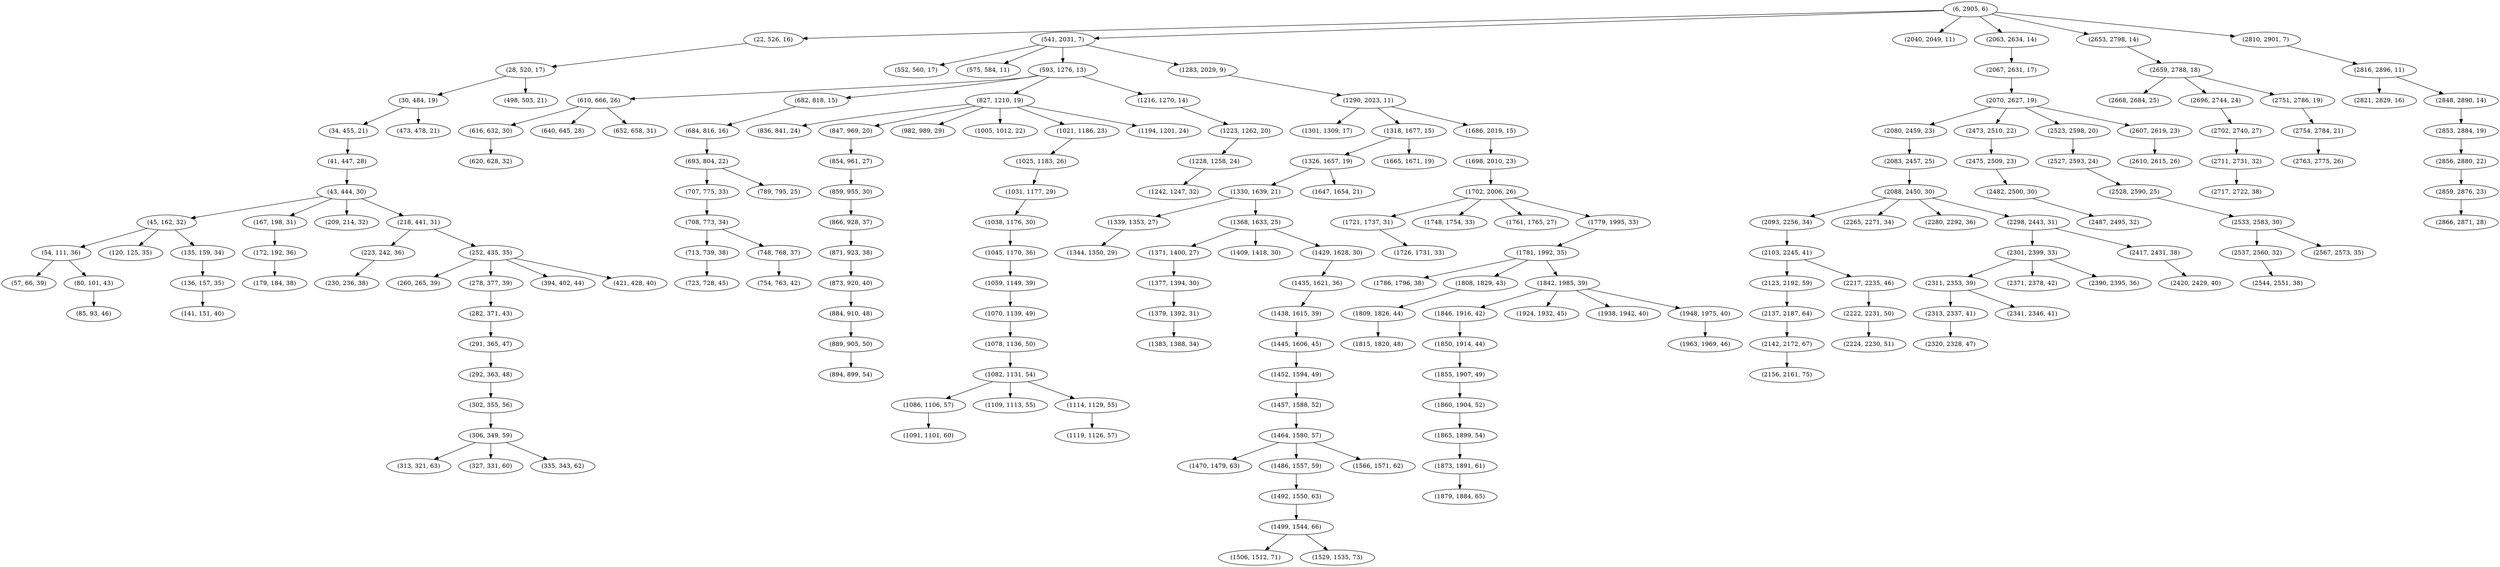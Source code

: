 digraph tree {
    "(6, 2905, 6)";
    "(22, 526, 16)";
    "(28, 520, 17)";
    "(30, 484, 19)";
    "(34, 455, 21)";
    "(41, 447, 28)";
    "(43, 444, 30)";
    "(45, 162, 32)";
    "(54, 111, 36)";
    "(57, 66, 39)";
    "(80, 101, 43)";
    "(85, 93, 46)";
    "(120, 125, 35)";
    "(135, 159, 34)";
    "(136, 157, 35)";
    "(141, 151, 40)";
    "(167, 198, 31)";
    "(172, 192, 36)";
    "(179, 184, 38)";
    "(209, 214, 32)";
    "(218, 441, 31)";
    "(223, 242, 36)";
    "(230, 236, 38)";
    "(252, 435, 35)";
    "(260, 265, 39)";
    "(278, 377, 39)";
    "(282, 371, 43)";
    "(291, 365, 47)";
    "(292, 363, 48)";
    "(302, 355, 56)";
    "(306, 349, 59)";
    "(313, 321, 63)";
    "(327, 331, 60)";
    "(335, 343, 62)";
    "(394, 402, 44)";
    "(421, 428, 40)";
    "(473, 478, 21)";
    "(498, 503, 21)";
    "(541, 2031, 7)";
    "(552, 560, 17)";
    "(575, 584, 11)";
    "(593, 1276, 13)";
    "(610, 666, 26)";
    "(616, 632, 30)";
    "(620, 628, 32)";
    "(640, 645, 28)";
    "(652, 658, 31)";
    "(682, 818, 15)";
    "(684, 816, 16)";
    "(693, 804, 22)";
    "(707, 775, 33)";
    "(708, 773, 34)";
    "(713, 739, 38)";
    "(723, 728, 45)";
    "(748, 768, 37)";
    "(754, 763, 42)";
    "(789, 795, 25)";
    "(827, 1210, 19)";
    "(836, 841, 24)";
    "(847, 969, 20)";
    "(854, 961, 27)";
    "(859, 955, 30)";
    "(866, 928, 37)";
    "(871, 923, 38)";
    "(873, 920, 40)";
    "(884, 910, 48)";
    "(889, 905, 50)";
    "(894, 899, 54)";
    "(982, 989, 29)";
    "(1005, 1012, 22)";
    "(1021, 1186, 23)";
    "(1025, 1183, 26)";
    "(1031, 1177, 29)";
    "(1038, 1176, 30)";
    "(1045, 1170, 36)";
    "(1059, 1149, 39)";
    "(1070, 1139, 49)";
    "(1078, 1136, 50)";
    "(1082, 1131, 54)";
    "(1086, 1106, 57)";
    "(1091, 1101, 60)";
    "(1109, 1113, 55)";
    "(1114, 1129, 55)";
    "(1119, 1126, 57)";
    "(1194, 1201, 24)";
    "(1216, 1270, 14)";
    "(1223, 1262, 20)";
    "(1228, 1258, 24)";
    "(1242, 1247, 32)";
    "(1283, 2029, 9)";
    "(1290, 2023, 11)";
    "(1301, 1309, 17)";
    "(1318, 1677, 15)";
    "(1326, 1657, 19)";
    "(1330, 1639, 21)";
    "(1339, 1353, 27)";
    "(1344, 1350, 29)";
    "(1368, 1633, 25)";
    "(1371, 1400, 27)";
    "(1377, 1394, 30)";
    "(1379, 1392, 31)";
    "(1383, 1388, 34)";
    "(1409, 1418, 30)";
    "(1429, 1628, 30)";
    "(1435, 1621, 36)";
    "(1438, 1615, 39)";
    "(1445, 1606, 45)";
    "(1452, 1594, 49)";
    "(1457, 1588, 52)";
    "(1464, 1580, 57)";
    "(1470, 1479, 63)";
    "(1486, 1557, 59)";
    "(1492, 1550, 63)";
    "(1499, 1544, 66)";
    "(1506, 1512, 71)";
    "(1529, 1535, 73)";
    "(1566, 1571, 62)";
    "(1647, 1654, 21)";
    "(1665, 1671, 19)";
    "(1686, 2019, 15)";
    "(1698, 2010, 23)";
    "(1702, 2006, 26)";
    "(1721, 1737, 31)";
    "(1726, 1731, 33)";
    "(1748, 1754, 33)";
    "(1761, 1765, 27)";
    "(1779, 1995, 33)";
    "(1781, 1992, 35)";
    "(1786, 1796, 38)";
    "(1808, 1829, 43)";
    "(1809, 1826, 44)";
    "(1815, 1820, 48)";
    "(1842, 1985, 39)";
    "(1846, 1916, 42)";
    "(1850, 1914, 44)";
    "(1855, 1907, 49)";
    "(1860, 1904, 52)";
    "(1865, 1899, 54)";
    "(1873, 1891, 61)";
    "(1879, 1884, 65)";
    "(1924, 1932, 45)";
    "(1938, 1942, 40)";
    "(1948, 1975, 40)";
    "(1963, 1969, 46)";
    "(2040, 2049, 11)";
    "(2063, 2634, 14)";
    "(2067, 2631, 17)";
    "(2070, 2627, 19)";
    "(2080, 2459, 23)";
    "(2083, 2457, 25)";
    "(2088, 2450, 30)";
    "(2093, 2256, 34)";
    "(2103, 2245, 41)";
    "(2123, 2192, 59)";
    "(2137, 2187, 64)";
    "(2142, 2172, 67)";
    "(2156, 2161, 75)";
    "(2217, 2235, 46)";
    "(2222, 2231, 50)";
    "(2224, 2230, 51)";
    "(2265, 2271, 34)";
    "(2280, 2292, 36)";
    "(2298, 2443, 31)";
    "(2301, 2399, 33)";
    "(2311, 2353, 39)";
    "(2313, 2337, 41)";
    "(2320, 2328, 47)";
    "(2341, 2346, 41)";
    "(2371, 2378, 42)";
    "(2390, 2395, 36)";
    "(2417, 2431, 38)";
    "(2420, 2429, 40)";
    "(2473, 2510, 22)";
    "(2475, 2509, 23)";
    "(2482, 2500, 30)";
    "(2487, 2495, 32)";
    "(2523, 2598, 20)";
    "(2527, 2593, 24)";
    "(2528, 2590, 25)";
    "(2533, 2583, 30)";
    "(2537, 2560, 32)";
    "(2544, 2551, 38)";
    "(2567, 2573, 35)";
    "(2607, 2619, 23)";
    "(2610, 2615, 26)";
    "(2653, 2798, 14)";
    "(2659, 2788, 18)";
    "(2668, 2684, 25)";
    "(2696, 2744, 24)";
    "(2702, 2740, 27)";
    "(2711, 2731, 32)";
    "(2717, 2722, 38)";
    "(2751, 2786, 19)";
    "(2754, 2784, 21)";
    "(2763, 2775, 26)";
    "(2810, 2901, 7)";
    "(2816, 2896, 11)";
    "(2821, 2829, 16)";
    "(2848, 2890, 14)";
    "(2853, 2884, 19)";
    "(2856, 2880, 22)";
    "(2859, 2876, 23)";
    "(2866, 2871, 28)";
    "(6, 2905, 6)" -> "(22, 526, 16)";
    "(6, 2905, 6)" -> "(541, 2031, 7)";
    "(6, 2905, 6)" -> "(2040, 2049, 11)";
    "(6, 2905, 6)" -> "(2063, 2634, 14)";
    "(6, 2905, 6)" -> "(2653, 2798, 14)";
    "(6, 2905, 6)" -> "(2810, 2901, 7)";
    "(22, 526, 16)" -> "(28, 520, 17)";
    "(28, 520, 17)" -> "(30, 484, 19)";
    "(28, 520, 17)" -> "(498, 503, 21)";
    "(30, 484, 19)" -> "(34, 455, 21)";
    "(30, 484, 19)" -> "(473, 478, 21)";
    "(34, 455, 21)" -> "(41, 447, 28)";
    "(41, 447, 28)" -> "(43, 444, 30)";
    "(43, 444, 30)" -> "(45, 162, 32)";
    "(43, 444, 30)" -> "(167, 198, 31)";
    "(43, 444, 30)" -> "(209, 214, 32)";
    "(43, 444, 30)" -> "(218, 441, 31)";
    "(45, 162, 32)" -> "(54, 111, 36)";
    "(45, 162, 32)" -> "(120, 125, 35)";
    "(45, 162, 32)" -> "(135, 159, 34)";
    "(54, 111, 36)" -> "(57, 66, 39)";
    "(54, 111, 36)" -> "(80, 101, 43)";
    "(80, 101, 43)" -> "(85, 93, 46)";
    "(135, 159, 34)" -> "(136, 157, 35)";
    "(136, 157, 35)" -> "(141, 151, 40)";
    "(167, 198, 31)" -> "(172, 192, 36)";
    "(172, 192, 36)" -> "(179, 184, 38)";
    "(218, 441, 31)" -> "(223, 242, 36)";
    "(218, 441, 31)" -> "(252, 435, 35)";
    "(223, 242, 36)" -> "(230, 236, 38)";
    "(252, 435, 35)" -> "(260, 265, 39)";
    "(252, 435, 35)" -> "(278, 377, 39)";
    "(252, 435, 35)" -> "(394, 402, 44)";
    "(252, 435, 35)" -> "(421, 428, 40)";
    "(278, 377, 39)" -> "(282, 371, 43)";
    "(282, 371, 43)" -> "(291, 365, 47)";
    "(291, 365, 47)" -> "(292, 363, 48)";
    "(292, 363, 48)" -> "(302, 355, 56)";
    "(302, 355, 56)" -> "(306, 349, 59)";
    "(306, 349, 59)" -> "(313, 321, 63)";
    "(306, 349, 59)" -> "(327, 331, 60)";
    "(306, 349, 59)" -> "(335, 343, 62)";
    "(541, 2031, 7)" -> "(552, 560, 17)";
    "(541, 2031, 7)" -> "(575, 584, 11)";
    "(541, 2031, 7)" -> "(593, 1276, 13)";
    "(541, 2031, 7)" -> "(1283, 2029, 9)";
    "(593, 1276, 13)" -> "(610, 666, 26)";
    "(593, 1276, 13)" -> "(682, 818, 15)";
    "(593, 1276, 13)" -> "(827, 1210, 19)";
    "(593, 1276, 13)" -> "(1216, 1270, 14)";
    "(610, 666, 26)" -> "(616, 632, 30)";
    "(610, 666, 26)" -> "(640, 645, 28)";
    "(610, 666, 26)" -> "(652, 658, 31)";
    "(616, 632, 30)" -> "(620, 628, 32)";
    "(682, 818, 15)" -> "(684, 816, 16)";
    "(684, 816, 16)" -> "(693, 804, 22)";
    "(693, 804, 22)" -> "(707, 775, 33)";
    "(693, 804, 22)" -> "(789, 795, 25)";
    "(707, 775, 33)" -> "(708, 773, 34)";
    "(708, 773, 34)" -> "(713, 739, 38)";
    "(708, 773, 34)" -> "(748, 768, 37)";
    "(713, 739, 38)" -> "(723, 728, 45)";
    "(748, 768, 37)" -> "(754, 763, 42)";
    "(827, 1210, 19)" -> "(836, 841, 24)";
    "(827, 1210, 19)" -> "(847, 969, 20)";
    "(827, 1210, 19)" -> "(982, 989, 29)";
    "(827, 1210, 19)" -> "(1005, 1012, 22)";
    "(827, 1210, 19)" -> "(1021, 1186, 23)";
    "(827, 1210, 19)" -> "(1194, 1201, 24)";
    "(847, 969, 20)" -> "(854, 961, 27)";
    "(854, 961, 27)" -> "(859, 955, 30)";
    "(859, 955, 30)" -> "(866, 928, 37)";
    "(866, 928, 37)" -> "(871, 923, 38)";
    "(871, 923, 38)" -> "(873, 920, 40)";
    "(873, 920, 40)" -> "(884, 910, 48)";
    "(884, 910, 48)" -> "(889, 905, 50)";
    "(889, 905, 50)" -> "(894, 899, 54)";
    "(1021, 1186, 23)" -> "(1025, 1183, 26)";
    "(1025, 1183, 26)" -> "(1031, 1177, 29)";
    "(1031, 1177, 29)" -> "(1038, 1176, 30)";
    "(1038, 1176, 30)" -> "(1045, 1170, 36)";
    "(1045, 1170, 36)" -> "(1059, 1149, 39)";
    "(1059, 1149, 39)" -> "(1070, 1139, 49)";
    "(1070, 1139, 49)" -> "(1078, 1136, 50)";
    "(1078, 1136, 50)" -> "(1082, 1131, 54)";
    "(1082, 1131, 54)" -> "(1086, 1106, 57)";
    "(1082, 1131, 54)" -> "(1109, 1113, 55)";
    "(1082, 1131, 54)" -> "(1114, 1129, 55)";
    "(1086, 1106, 57)" -> "(1091, 1101, 60)";
    "(1114, 1129, 55)" -> "(1119, 1126, 57)";
    "(1216, 1270, 14)" -> "(1223, 1262, 20)";
    "(1223, 1262, 20)" -> "(1228, 1258, 24)";
    "(1228, 1258, 24)" -> "(1242, 1247, 32)";
    "(1283, 2029, 9)" -> "(1290, 2023, 11)";
    "(1290, 2023, 11)" -> "(1301, 1309, 17)";
    "(1290, 2023, 11)" -> "(1318, 1677, 15)";
    "(1290, 2023, 11)" -> "(1686, 2019, 15)";
    "(1318, 1677, 15)" -> "(1326, 1657, 19)";
    "(1318, 1677, 15)" -> "(1665, 1671, 19)";
    "(1326, 1657, 19)" -> "(1330, 1639, 21)";
    "(1326, 1657, 19)" -> "(1647, 1654, 21)";
    "(1330, 1639, 21)" -> "(1339, 1353, 27)";
    "(1330, 1639, 21)" -> "(1368, 1633, 25)";
    "(1339, 1353, 27)" -> "(1344, 1350, 29)";
    "(1368, 1633, 25)" -> "(1371, 1400, 27)";
    "(1368, 1633, 25)" -> "(1409, 1418, 30)";
    "(1368, 1633, 25)" -> "(1429, 1628, 30)";
    "(1371, 1400, 27)" -> "(1377, 1394, 30)";
    "(1377, 1394, 30)" -> "(1379, 1392, 31)";
    "(1379, 1392, 31)" -> "(1383, 1388, 34)";
    "(1429, 1628, 30)" -> "(1435, 1621, 36)";
    "(1435, 1621, 36)" -> "(1438, 1615, 39)";
    "(1438, 1615, 39)" -> "(1445, 1606, 45)";
    "(1445, 1606, 45)" -> "(1452, 1594, 49)";
    "(1452, 1594, 49)" -> "(1457, 1588, 52)";
    "(1457, 1588, 52)" -> "(1464, 1580, 57)";
    "(1464, 1580, 57)" -> "(1470, 1479, 63)";
    "(1464, 1580, 57)" -> "(1486, 1557, 59)";
    "(1464, 1580, 57)" -> "(1566, 1571, 62)";
    "(1486, 1557, 59)" -> "(1492, 1550, 63)";
    "(1492, 1550, 63)" -> "(1499, 1544, 66)";
    "(1499, 1544, 66)" -> "(1506, 1512, 71)";
    "(1499, 1544, 66)" -> "(1529, 1535, 73)";
    "(1686, 2019, 15)" -> "(1698, 2010, 23)";
    "(1698, 2010, 23)" -> "(1702, 2006, 26)";
    "(1702, 2006, 26)" -> "(1721, 1737, 31)";
    "(1702, 2006, 26)" -> "(1748, 1754, 33)";
    "(1702, 2006, 26)" -> "(1761, 1765, 27)";
    "(1702, 2006, 26)" -> "(1779, 1995, 33)";
    "(1721, 1737, 31)" -> "(1726, 1731, 33)";
    "(1779, 1995, 33)" -> "(1781, 1992, 35)";
    "(1781, 1992, 35)" -> "(1786, 1796, 38)";
    "(1781, 1992, 35)" -> "(1808, 1829, 43)";
    "(1781, 1992, 35)" -> "(1842, 1985, 39)";
    "(1808, 1829, 43)" -> "(1809, 1826, 44)";
    "(1809, 1826, 44)" -> "(1815, 1820, 48)";
    "(1842, 1985, 39)" -> "(1846, 1916, 42)";
    "(1842, 1985, 39)" -> "(1924, 1932, 45)";
    "(1842, 1985, 39)" -> "(1938, 1942, 40)";
    "(1842, 1985, 39)" -> "(1948, 1975, 40)";
    "(1846, 1916, 42)" -> "(1850, 1914, 44)";
    "(1850, 1914, 44)" -> "(1855, 1907, 49)";
    "(1855, 1907, 49)" -> "(1860, 1904, 52)";
    "(1860, 1904, 52)" -> "(1865, 1899, 54)";
    "(1865, 1899, 54)" -> "(1873, 1891, 61)";
    "(1873, 1891, 61)" -> "(1879, 1884, 65)";
    "(1948, 1975, 40)" -> "(1963, 1969, 46)";
    "(2063, 2634, 14)" -> "(2067, 2631, 17)";
    "(2067, 2631, 17)" -> "(2070, 2627, 19)";
    "(2070, 2627, 19)" -> "(2080, 2459, 23)";
    "(2070, 2627, 19)" -> "(2473, 2510, 22)";
    "(2070, 2627, 19)" -> "(2523, 2598, 20)";
    "(2070, 2627, 19)" -> "(2607, 2619, 23)";
    "(2080, 2459, 23)" -> "(2083, 2457, 25)";
    "(2083, 2457, 25)" -> "(2088, 2450, 30)";
    "(2088, 2450, 30)" -> "(2093, 2256, 34)";
    "(2088, 2450, 30)" -> "(2265, 2271, 34)";
    "(2088, 2450, 30)" -> "(2280, 2292, 36)";
    "(2088, 2450, 30)" -> "(2298, 2443, 31)";
    "(2093, 2256, 34)" -> "(2103, 2245, 41)";
    "(2103, 2245, 41)" -> "(2123, 2192, 59)";
    "(2103, 2245, 41)" -> "(2217, 2235, 46)";
    "(2123, 2192, 59)" -> "(2137, 2187, 64)";
    "(2137, 2187, 64)" -> "(2142, 2172, 67)";
    "(2142, 2172, 67)" -> "(2156, 2161, 75)";
    "(2217, 2235, 46)" -> "(2222, 2231, 50)";
    "(2222, 2231, 50)" -> "(2224, 2230, 51)";
    "(2298, 2443, 31)" -> "(2301, 2399, 33)";
    "(2298, 2443, 31)" -> "(2417, 2431, 38)";
    "(2301, 2399, 33)" -> "(2311, 2353, 39)";
    "(2301, 2399, 33)" -> "(2371, 2378, 42)";
    "(2301, 2399, 33)" -> "(2390, 2395, 36)";
    "(2311, 2353, 39)" -> "(2313, 2337, 41)";
    "(2311, 2353, 39)" -> "(2341, 2346, 41)";
    "(2313, 2337, 41)" -> "(2320, 2328, 47)";
    "(2417, 2431, 38)" -> "(2420, 2429, 40)";
    "(2473, 2510, 22)" -> "(2475, 2509, 23)";
    "(2475, 2509, 23)" -> "(2482, 2500, 30)";
    "(2482, 2500, 30)" -> "(2487, 2495, 32)";
    "(2523, 2598, 20)" -> "(2527, 2593, 24)";
    "(2527, 2593, 24)" -> "(2528, 2590, 25)";
    "(2528, 2590, 25)" -> "(2533, 2583, 30)";
    "(2533, 2583, 30)" -> "(2537, 2560, 32)";
    "(2533, 2583, 30)" -> "(2567, 2573, 35)";
    "(2537, 2560, 32)" -> "(2544, 2551, 38)";
    "(2607, 2619, 23)" -> "(2610, 2615, 26)";
    "(2653, 2798, 14)" -> "(2659, 2788, 18)";
    "(2659, 2788, 18)" -> "(2668, 2684, 25)";
    "(2659, 2788, 18)" -> "(2696, 2744, 24)";
    "(2659, 2788, 18)" -> "(2751, 2786, 19)";
    "(2696, 2744, 24)" -> "(2702, 2740, 27)";
    "(2702, 2740, 27)" -> "(2711, 2731, 32)";
    "(2711, 2731, 32)" -> "(2717, 2722, 38)";
    "(2751, 2786, 19)" -> "(2754, 2784, 21)";
    "(2754, 2784, 21)" -> "(2763, 2775, 26)";
    "(2810, 2901, 7)" -> "(2816, 2896, 11)";
    "(2816, 2896, 11)" -> "(2821, 2829, 16)";
    "(2816, 2896, 11)" -> "(2848, 2890, 14)";
    "(2848, 2890, 14)" -> "(2853, 2884, 19)";
    "(2853, 2884, 19)" -> "(2856, 2880, 22)";
    "(2856, 2880, 22)" -> "(2859, 2876, 23)";
    "(2859, 2876, 23)" -> "(2866, 2871, 28)";
}
